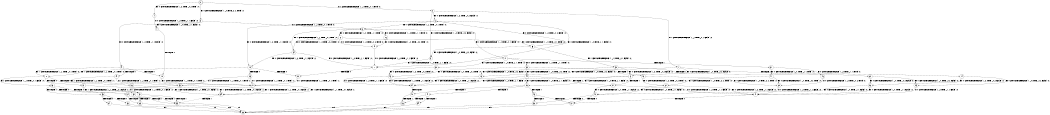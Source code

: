 digraph BCG {
size = "7, 10.5";
center = TRUE;
node [shape = circle];
0 [peripheries = 2];
0 -> 1 [label = "EX !0 !ATOMIC_EXCH_BRANCH (1, +0, TRUE, +0, 2, TRUE) !:0:"];
0 -> 2 [label = "EX !1 !ATOMIC_EXCH_BRANCH (1, +1, TRUE, +0, 1, TRUE) !:0:"];
0 -> 3 [label = "EX !0 !ATOMIC_EXCH_BRANCH (1, +0, TRUE, +0, 2, TRUE) !:0:"];
1 -> 4 [label = "EX !0 !ATOMIC_EXCH_BRANCH (1, +0, TRUE, +1, 1, FALSE) !:0:"];
2 -> 5 [label = "EX !0 !ATOMIC_EXCH_BRANCH (1, +0, TRUE, +0, 2, FALSE) !:0:"];
2 -> 6 [label = "EX !0 !ATOMIC_EXCH_BRANCH (1, +0, TRUE, +0, 2, FALSE) !:0:"];
2 -> 7 [label = "EX !1 !ATOMIC_EXCH_BRANCH (1, +1, TRUE, +0, 1, FALSE) !:0:"];
3 -> 4 [label = "EX !0 !ATOMIC_EXCH_BRANCH (1, +0, TRUE, +1, 1, FALSE) !:0:"];
3 -> 8 [label = "EX !1 !ATOMIC_EXCH_BRANCH (1, +1, TRUE, +0, 1, TRUE) !:0:"];
3 -> 9 [label = "EX !0 !ATOMIC_EXCH_BRANCH (1, +0, TRUE, +1, 1, FALSE) !:0:"];
4 -> 10 [label = "TERMINATE !0"];
5 -> 11 [label = "EX !0 !ATOMIC_EXCH_BRANCH (1, +0, TRUE, +1, 1, FALSE) !:0:"];
6 -> 11 [label = "EX !0 !ATOMIC_EXCH_BRANCH (1, +0, TRUE, +1, 1, FALSE) !:0:"];
6 -> 8 [label = "EX !1 !ATOMIC_EXCH_BRANCH (1, +1, TRUE, +0, 1, TRUE) !:0:"];
6 -> 12 [label = "EX !0 !ATOMIC_EXCH_BRANCH (1, +0, TRUE, +1, 1, FALSE) !:0:"];
7 -> 13 [label = "EX !0 !ATOMIC_EXCH_BRANCH (1, +0, TRUE, +0, 2, FALSE) !:0:"];
7 -> 14 [label = "TERMINATE !1"];
7 -> 15 [label = "EX !0 !ATOMIC_EXCH_BRANCH (1, +0, TRUE, +0, 2, FALSE) !:0:"];
8 -> 16 [label = "EX !0 !ATOMIC_EXCH_BRANCH (1, +0, TRUE, +1, 1, TRUE) !:0:"];
8 -> 17 [label = "EX !1 !ATOMIC_EXCH_BRANCH (1, +1, TRUE, +0, 1, FALSE) !:0:"];
8 -> 18 [label = "EX !0 !ATOMIC_EXCH_BRANCH (1, +0, TRUE, +1, 1, TRUE) !:0:"];
9 -> 10 [label = "TERMINATE !0"];
9 -> 19 [label = "TERMINATE !0"];
9 -> 20 [label = "EX !1 !ATOMIC_EXCH_BRANCH (1, +1, TRUE, +0, 1, TRUE) !:0:"];
10 -> 21 [label = "EX !1 !ATOMIC_EXCH_BRANCH (1, +1, TRUE, +0, 1, TRUE) !:1:"];
11 -> 22 [label = "TERMINATE !0"];
12 -> 22 [label = "TERMINATE !0"];
12 -> 23 [label = "TERMINATE !0"];
12 -> 20 [label = "EX !1 !ATOMIC_EXCH_BRANCH (1, +1, TRUE, +0, 1, TRUE) !:0:"];
13 -> 24 [label = "EX !0 !ATOMIC_EXCH_BRANCH (1, +0, TRUE, +1, 1, FALSE) !:0:"];
14 -> 25 [label = "EX !0 !ATOMIC_EXCH_BRANCH (1, +0, TRUE, +0, 2, FALSE) !:0:"];
14 -> 26 [label = "EX !0 !ATOMIC_EXCH_BRANCH (1, +0, TRUE, +0, 2, FALSE) !:0:"];
15 -> 24 [label = "EX !0 !ATOMIC_EXCH_BRANCH (1, +0, TRUE, +1, 1, FALSE) !:0:"];
15 -> 27 [label = "TERMINATE !1"];
15 -> 28 [label = "EX !0 !ATOMIC_EXCH_BRANCH (1, +0, TRUE, +1, 1, FALSE) !:0:"];
16 -> 29 [label = "EX !0 !ATOMIC_EXCH_BRANCH (1, +0, TRUE, +0, 2, TRUE) !:0:"];
17 -> 30 [label = "EX !0 !ATOMIC_EXCH_BRANCH (1, +0, TRUE, +1, 1, TRUE) !:0:"];
17 -> 31 [label = "TERMINATE !1"];
17 -> 32 [label = "EX !0 !ATOMIC_EXCH_BRANCH (1, +0, TRUE, +1, 1, TRUE) !:0:"];
18 -> 29 [label = "EX !0 !ATOMIC_EXCH_BRANCH (1, +0, TRUE, +0, 2, TRUE) !:0:"];
18 -> 33 [label = "EX !1 !ATOMIC_EXCH_BRANCH (1, +1, TRUE, +0, 1, TRUE) !:0:"];
18 -> 34 [label = "EX !0 !ATOMIC_EXCH_BRANCH (1, +0, TRUE, +0, 2, TRUE) !:0:"];
19 -> 21 [label = "EX !1 !ATOMIC_EXCH_BRANCH (1, +1, TRUE, +0, 1, TRUE) !:1:"];
19 -> 35 [label = "EX !1 !ATOMIC_EXCH_BRANCH (1, +1, TRUE, +0, 1, TRUE) !:1:"];
20 -> 36 [label = "TERMINATE !0"];
20 -> 37 [label = "TERMINATE !0"];
20 -> 38 [label = "EX !1 !ATOMIC_EXCH_BRANCH (1, +1, TRUE, +0, 1, FALSE) !:0:"];
21 -> 39 [label = "EX !1 !ATOMIC_EXCH_BRANCH (1, +1, TRUE, +0, 1, FALSE) !:1:"];
22 -> 21 [label = "EX !1 !ATOMIC_EXCH_BRANCH (1, +1, TRUE, +0, 1, TRUE) !:1:"];
23 -> 21 [label = "EX !1 !ATOMIC_EXCH_BRANCH (1, +1, TRUE, +0, 1, TRUE) !:1:"];
23 -> 35 [label = "EX !1 !ATOMIC_EXCH_BRANCH (1, +1, TRUE, +0, 1, TRUE) !:1:"];
24 -> 40 [label = "TERMINATE !0"];
25 -> 41 [label = "EX !0 !ATOMIC_EXCH_BRANCH (1, +0, TRUE, +1, 1, FALSE) !:0:"];
26 -> 41 [label = "EX !0 !ATOMIC_EXCH_BRANCH (1, +0, TRUE, +1, 1, FALSE) !:0:"];
26 -> 42 [label = "EX !0 !ATOMIC_EXCH_BRANCH (1, +0, TRUE, +1, 1, FALSE) !:0:"];
27 -> 41 [label = "EX !0 !ATOMIC_EXCH_BRANCH (1, +0, TRUE, +1, 1, FALSE) !:0:"];
27 -> 42 [label = "EX !0 !ATOMIC_EXCH_BRANCH (1, +0, TRUE, +1, 1, FALSE) !:0:"];
28 -> 40 [label = "TERMINATE !0"];
28 -> 43 [label = "TERMINATE !1"];
28 -> 44 [label = "TERMINATE !0"];
29 -> 11 [label = "EX !0 !ATOMIC_EXCH_BRANCH (1, +0, TRUE, +1, 1, FALSE) !:0:"];
30 -> 45 [label = "EX !0 !ATOMIC_EXCH_BRANCH (1, +0, TRUE, +0, 2, TRUE) !:0:"];
31 -> 46 [label = "EX !0 !ATOMIC_EXCH_BRANCH (1, +0, TRUE, +1, 1, TRUE) !:0:"];
31 -> 47 [label = "EX !0 !ATOMIC_EXCH_BRANCH (1, +0, TRUE, +1, 1, TRUE) !:0:"];
32 -> 45 [label = "EX !0 !ATOMIC_EXCH_BRANCH (1, +0, TRUE, +0, 2, TRUE) !:0:"];
32 -> 48 [label = "TERMINATE !1"];
32 -> 49 [label = "EX !0 !ATOMIC_EXCH_BRANCH (1, +0, TRUE, +0, 2, TRUE) !:0:"];
33 -> 5 [label = "EX !0 !ATOMIC_EXCH_BRANCH (1, +0, TRUE, +0, 2, FALSE) !:0:"];
33 -> 50 [label = "EX !1 !ATOMIC_EXCH_BRANCH (1, +1, TRUE, +0, 1, FALSE) !:0:"];
33 -> 6 [label = "EX !0 !ATOMIC_EXCH_BRANCH (1, +0, TRUE, +0, 2, FALSE) !:0:"];
34 -> 11 [label = "EX !0 !ATOMIC_EXCH_BRANCH (1, +0, TRUE, +1, 1, FALSE) !:0:"];
34 -> 8 [label = "EX !1 !ATOMIC_EXCH_BRANCH (1, +1, TRUE, +0, 1, TRUE) !:0:"];
34 -> 12 [label = "EX !0 !ATOMIC_EXCH_BRANCH (1, +0, TRUE, +1, 1, FALSE) !:0:"];
35 -> 39 [label = "EX !1 !ATOMIC_EXCH_BRANCH (1, +1, TRUE, +0, 1, FALSE) !:1:"];
35 -> 51 [label = "EX !1 !ATOMIC_EXCH_BRANCH (1, +1, TRUE, +0, 1, FALSE) !:1:"];
36 -> 39 [label = "EX !1 !ATOMIC_EXCH_BRANCH (1, +1, TRUE, +0, 1, FALSE) !:1:"];
37 -> 39 [label = "EX !1 !ATOMIC_EXCH_BRANCH (1, +1, TRUE, +0, 1, FALSE) !:1:"];
37 -> 51 [label = "EX !1 !ATOMIC_EXCH_BRANCH (1, +1, TRUE, +0, 1, FALSE) !:1:"];
38 -> 52 [label = "TERMINATE !0"];
38 -> 53 [label = "TERMINATE !1"];
38 -> 54 [label = "TERMINATE !0"];
39 -> 55 [label = "TERMINATE !1"];
40 -> 56 [label = "TERMINATE !1"];
41 -> 57 [label = "TERMINATE !0"];
42 -> 57 [label = "TERMINATE !0"];
42 -> 58 [label = "TERMINATE !0"];
43 -> 57 [label = "TERMINATE !0"];
43 -> 58 [label = "TERMINATE !0"];
44 -> 56 [label = "TERMINATE !1"];
44 -> 59 [label = "TERMINATE !1"];
45 -> 24 [label = "EX !0 !ATOMIC_EXCH_BRANCH (1, +0, TRUE, +1, 1, FALSE) !:0:"];
46 -> 60 [label = "EX !0 !ATOMIC_EXCH_BRANCH (1, +0, TRUE, +0, 2, TRUE) !:0:"];
47 -> 60 [label = "EX !0 !ATOMIC_EXCH_BRANCH (1, +0, TRUE, +0, 2, TRUE) !:0:"];
47 -> 61 [label = "EX !0 !ATOMIC_EXCH_BRANCH (1, +0, TRUE, +0, 2, TRUE) !:0:"];
48 -> 60 [label = "EX !0 !ATOMIC_EXCH_BRANCH (1, +0, TRUE, +0, 2, TRUE) !:0:"];
48 -> 61 [label = "EX !0 !ATOMIC_EXCH_BRANCH (1, +0, TRUE, +0, 2, TRUE) !:0:"];
49 -> 24 [label = "EX !0 !ATOMIC_EXCH_BRANCH (1, +0, TRUE, +1, 1, FALSE) !:0:"];
49 -> 27 [label = "TERMINATE !1"];
49 -> 28 [label = "EX !0 !ATOMIC_EXCH_BRANCH (1, +0, TRUE, +1, 1, FALSE) !:0:"];
50 -> 13 [label = "EX !0 !ATOMIC_EXCH_BRANCH (1, +0, TRUE, +0, 2, FALSE) !:0:"];
50 -> 62 [label = "TERMINATE !1"];
50 -> 15 [label = "EX !0 !ATOMIC_EXCH_BRANCH (1, +0, TRUE, +0, 2, FALSE) !:0:"];
51 -> 55 [label = "TERMINATE !1"];
51 -> 63 [label = "TERMINATE !1"];
52 -> 55 [label = "TERMINATE !1"];
53 -> 64 [label = "TERMINATE !0"];
53 -> 65 [label = "TERMINATE !0"];
54 -> 55 [label = "TERMINATE !1"];
54 -> 63 [label = "TERMINATE !1"];
55 -> 66 [label = "exit"];
56 -> 66 [label = "exit"];
57 -> 66 [label = "exit"];
58 -> 66 [label = "exit"];
59 -> 66 [label = "exit"];
60 -> 41 [label = "EX !0 !ATOMIC_EXCH_BRANCH (1, +0, TRUE, +1, 1, FALSE) !:0:"];
61 -> 41 [label = "EX !0 !ATOMIC_EXCH_BRANCH (1, +0, TRUE, +1, 1, FALSE) !:0:"];
61 -> 42 [label = "EX !0 !ATOMIC_EXCH_BRANCH (1, +0, TRUE, +1, 1, FALSE) !:0:"];
62 -> 25 [label = "EX !0 !ATOMIC_EXCH_BRANCH (1, +0, TRUE, +0, 2, FALSE) !:0:"];
62 -> 26 [label = "EX !0 !ATOMIC_EXCH_BRANCH (1, +0, TRUE, +0, 2, FALSE) !:0:"];
63 -> 66 [label = "exit"];
64 -> 66 [label = "exit"];
65 -> 66 [label = "exit"];
}
